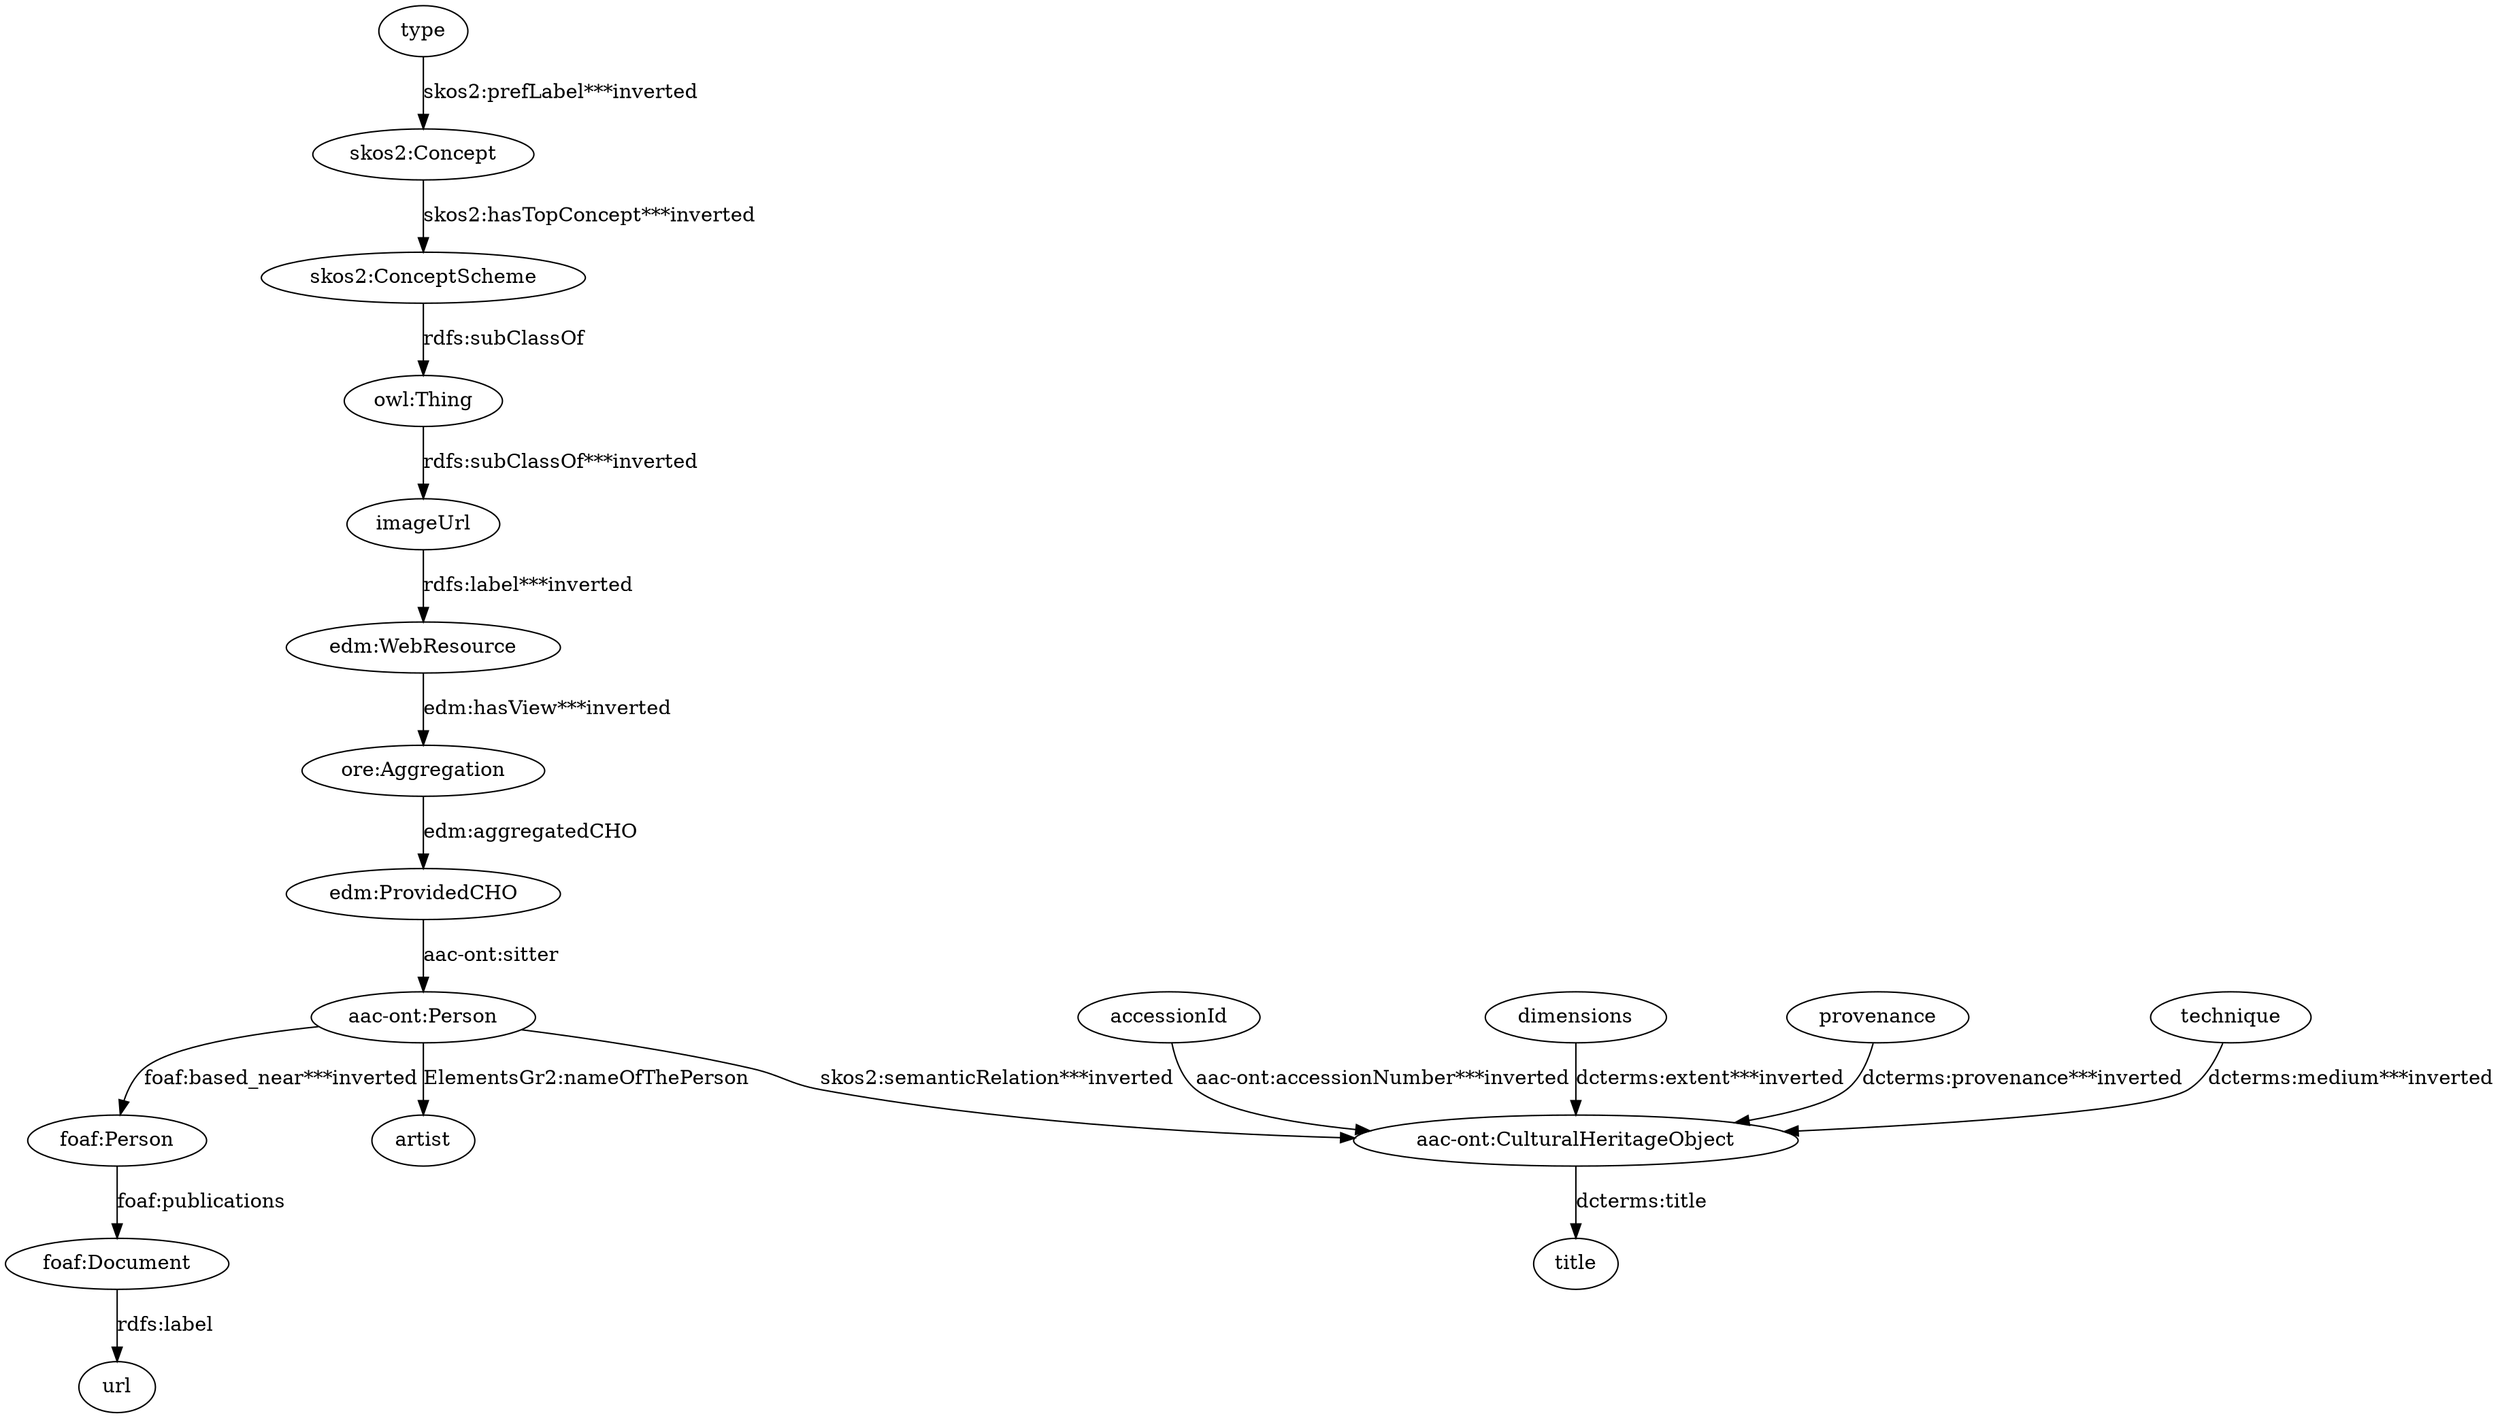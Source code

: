 digraph {
  "aac-ont:CulturalHeritageObject1" [type=class_uri,label="aac-ont:CulturalHeritageObject"]
  title [type=attribute_name,label=title]
  "aac-ont:Person1" [type=class_uri,label="aac-ont:Person"]
  artist [type=attribute_name,label=artist]
  "foaf:Person" [type=class_uri,label="foaf:Person"]
  accessionId [type=attribute_name,label=accessionId]
  dimensions [type=attribute_name,label=dimensions]
  "edm:ProvidedCHO" [type=class_uri,label="edm:ProvidedCHO"]
  "edm:WebResource1" [type=class_uri,label="edm:WebResource"]
  "ore:Aggregation" [type=class_uri,label="ore:Aggregation"]
  "foaf:Document1" [type=class_uri,label="foaf:Document"]
  url [type=attribute_name,label=url]
  imageUrl [type=attribute_name,label=imageUrl]
  "owl:Thing" [type=special,label="owl:Thing"]
  provenance [type=attribute_name,label=provenance]
  "skos2:Concept1" [type=class_uri,label="skos2:Concept"]
  "skos2:ConceptScheme" [type=class_uri,label="skos2:ConceptScheme"]
  technique [type=attribute_name,label=technique]
  type [type=attribute_name,label=type]
  "aac-ont:CulturalHeritageObject1" -> title [label="dcterms:title",type=st_property_uri]
  "aac-ont:Person1" -> "aac-ont:CulturalHeritageObject1" [type=inherited,label="skos2:semanticRelation***inverted"]
  "aac-ont:Person1" -> artist [label="ElementsGr2:nameOfThePerson",type=st_property_uri]
  "aac-ont:Person1" -> "foaf:Person" [type=inherited,label="foaf:based_near***inverted"]
  accessionId -> "aac-ont:CulturalHeritageObject1" [type=st_property_uri,label="aac-ont:accessionNumber***inverted"]
  dimensions -> "aac-ont:CulturalHeritageObject1" [type=st_property_uri,label="dcterms:extent***inverted"]
  "edm:ProvidedCHO" -> "aac-ont:Person1" [label="aac-ont:sitter",type=direct_property_uri]
  "edm:WebResource1" -> "ore:Aggregation" [type=direct_property_uri,label="edm:hasView***inverted"]
  "foaf:Document1" -> url [label="rdfs:label",type=st_property_uri]
  "foaf:Person" -> "foaf:Document1" [label="foaf:publications",type=direct_property_uri]
  imageUrl -> "edm:WebResource1" [type=st_property_uri,label="rdfs:label***inverted"]
  "ore:Aggregation" -> "edm:ProvidedCHO" [label="edm:aggregatedCHO",type=direct_property_uri]
  "owl:Thing" -> imageUrl [type=inherited,label="rdfs:subClassOf***inverted"]
  provenance -> "aac-ont:CulturalHeritageObject1" [type=st_property_uri,label="dcterms:provenance***inverted"]
  "skos2:Concept1" -> "skos2:ConceptScheme" [type=direct_property_uri,label="skos2:hasTopConcept***inverted"]
  "skos2:ConceptScheme" -> "owl:Thing" [label="rdfs:subClassOf",type=inherited]
  technique -> "aac-ont:CulturalHeritageObject1" [type=st_property_uri,label="dcterms:medium***inverted"]
  type -> "skos2:Concept1" [type=st_property_uri,label="skos2:prefLabel***inverted"]
}
